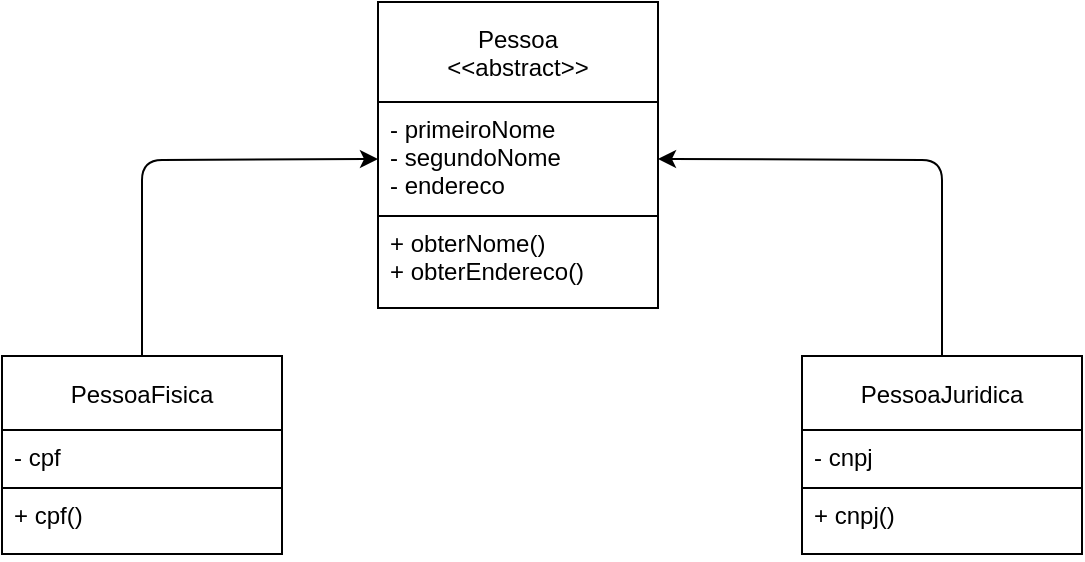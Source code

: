 <mxfile>
    <diagram id="17Rdm5tTzwF7dkyEERoV" name="Página-1">
        <mxGraphModel dx="2021" dy="1782" grid="0" gridSize="10" guides="1" tooltips="1" connect="1" arrows="1" fold="1" page="1" pageScale="1" pageWidth="827" pageHeight="1169" background="#ffffff" math="0" shadow="0">
            <root>
                <mxCell id="0"/>
                <mxCell id="1" parent="0"/>
                <mxCell id="5" value="Pessoa&#10;&lt;&lt;abstract&gt;&gt;" style="swimlane;fontStyle=0;childLayout=stackLayout;horizontal=1;startSize=50;fillColor=none;horizontalStack=0;resizeParent=1;resizeParentMax=0;resizeLast=0;collapsible=1;marginBottom=0;rounded=0;shadow=0;sketch=0;fontColor=#000000;strokeColor=#000000;" parent="1" vertex="1">
                    <mxGeometry x="-499" y="-722" width="140" height="153" as="geometry"/>
                </mxCell>
                <mxCell id="6" value="- primeiroNome&#10;- segundoNome&#10;- endereco&#10;" style="text;strokeColor=#000000;fillColor=none;align=left;verticalAlign=top;spacingLeft=4;spacingRight=4;overflow=hidden;rotatable=0;points=[[0,0.5],[1,0.5]];portConstraint=eastwest;fontColor=#000000;" parent="5" vertex="1">
                    <mxGeometry y="50" width="140" height="57" as="geometry"/>
                </mxCell>
                <mxCell id="9" value="+ obterNome()&#10;+ obterEndereco()" style="text;strokeColor=#000000;fillColor=none;align=left;verticalAlign=top;spacingLeft=4;spacingRight=4;overflow=hidden;rotatable=0;points=[[0,0.5],[1,0.5]];portConstraint=eastwest;fontColor=#000000;" parent="5" vertex="1">
                    <mxGeometry y="107" width="140" height="46" as="geometry"/>
                </mxCell>
                <mxCell id="41" value="PessoaJuridica" style="swimlane;fontStyle=0;childLayout=stackLayout;horizontal=1;startSize=37;fillColor=none;horizontalStack=0;resizeParent=1;resizeParentMax=0;resizeLast=0;collapsible=1;marginBottom=0;rounded=0;shadow=0;sketch=0;fontColor=#000000;strokeColor=#000000;" parent="1" vertex="1">
                    <mxGeometry x="-287" y="-545" width="140" height="99" as="geometry"/>
                </mxCell>
                <mxCell id="42" value="- cnpj" style="text;strokeColor=#000000;fillColor=none;align=left;verticalAlign=top;spacingLeft=4;spacingRight=4;overflow=hidden;rotatable=0;points=[[0,0.5],[1,0.5]];portConstraint=eastwest;fontColor=#000000;" parent="41" vertex="1">
                    <mxGeometry y="37" width="140" height="29" as="geometry"/>
                </mxCell>
                <mxCell id="43" value="+ cnpj()" style="text;strokeColor=#000000;fillColor=none;align=left;verticalAlign=top;spacingLeft=4;spacingRight=4;overflow=hidden;rotatable=0;points=[[0,0.5],[1,0.5]];portConstraint=eastwest;fontColor=#000000;" parent="41" vertex="1">
                    <mxGeometry y="66" width="140" height="33" as="geometry"/>
                </mxCell>
                <mxCell id="48" value="" style="endArrow=classic;html=1;fontColor=#000000;strokeColor=#000000;exitX=0.5;exitY=0;exitDx=0;exitDy=0;entryX=1;entryY=0.5;entryDx=0;entryDy=0;" parent="1" source="41" target="6" edge="1">
                    <mxGeometry width="50" height="50" relative="1" as="geometry">
                        <mxPoint x="-228" y="-549" as="sourcePoint"/>
                        <mxPoint x="-178" y="-599" as="targetPoint"/>
                        <Array as="points">
                            <mxPoint x="-217" y="-643"/>
                        </Array>
                    </mxGeometry>
                </mxCell>
                <mxCell id="52" style="edgeStyle=none;html=1;entryX=0;entryY=0.5;entryDx=0;entryDy=0;fontColor=#000000;strokeColor=#000000;exitX=0.5;exitY=0;exitDx=0;exitDy=0;" parent="1" source="49" target="6" edge="1">
                    <mxGeometry relative="1" as="geometry">
                        <Array as="points">
                            <mxPoint x="-617" y="-643"/>
                        </Array>
                    </mxGeometry>
                </mxCell>
                <mxCell id="49" value="PessoaFisica" style="swimlane;fontStyle=0;childLayout=stackLayout;horizontal=1;startSize=37;fillColor=none;horizontalStack=0;resizeParent=1;resizeParentMax=0;resizeLast=0;collapsible=1;marginBottom=0;rounded=0;shadow=0;sketch=0;fontColor=#000000;strokeColor=#000000;" parent="1" vertex="1">
                    <mxGeometry x="-687" y="-545" width="140" height="99" as="geometry"/>
                </mxCell>
                <mxCell id="50" value="- cpf" style="text;strokeColor=#000000;fillColor=none;align=left;verticalAlign=top;spacingLeft=4;spacingRight=4;overflow=hidden;rotatable=0;points=[[0,0.5],[1,0.5]];portConstraint=eastwest;fontColor=#000000;" parent="49" vertex="1">
                    <mxGeometry y="37" width="140" height="29" as="geometry"/>
                </mxCell>
                <mxCell id="51" value="+ cpf()" style="text;strokeColor=#000000;fillColor=none;align=left;verticalAlign=top;spacingLeft=4;spacingRight=4;overflow=hidden;rotatable=0;points=[[0,0.5],[1,0.5]];portConstraint=eastwest;fontColor=#000000;" parent="49" vertex="1">
                    <mxGeometry y="66" width="140" height="33" as="geometry"/>
                </mxCell>
            </root>
        </mxGraphModel>
    </diagram>
</mxfile>